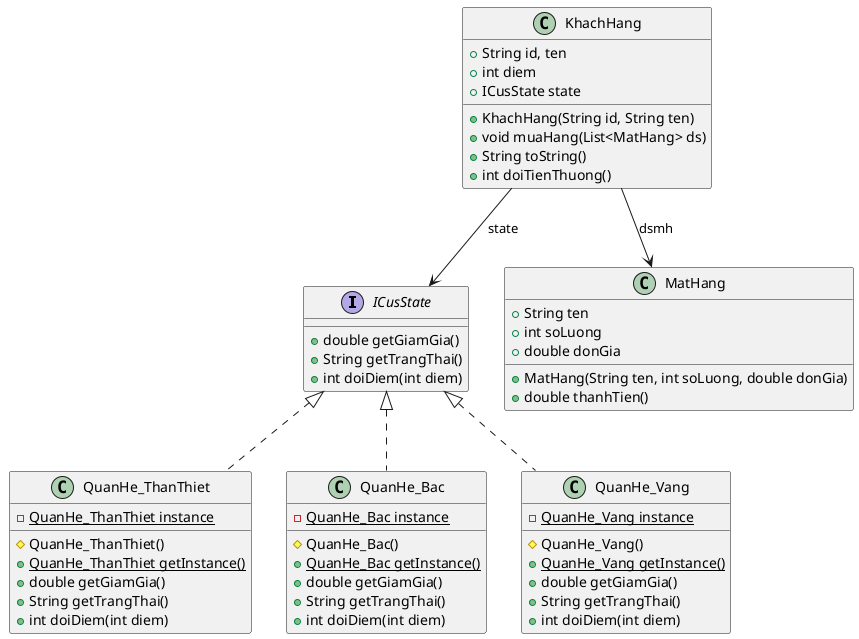 @startuml
'https://plantuml.com/class-diagram
'Ý 2 là sử dụng Singleton để mỗi mối quan hệ là duy nhất

interface ICusState{
    + double getGiamGia()
    + String getTrangThai()
    + int doiDiem(int diem)
}

class QuanHe_ThanThiet implements ICusState{
    - {static} QuanHe_ThanThiet instance
    # QuanHe_ThanThiet()
    + {static} QuanHe_ThanThiet getInstance()
    + double getGiamGia()
    + String getTrangThai()
    + int doiDiem(int diem)
}

class QuanHe_Bac implements ICusState{
    - {static} QuanHe_Bac instance
    # QuanHe_Bac()
    + {static} QuanHe_Bac getInstance()
    + double getGiamGia()
    + String getTrangThai()
    + int doiDiem(int diem)
}

class QuanHe_Vang implements ICusState{
    - {static} QuanHe_Vang instance
    # QuanHe_Vang()
    + {static} QuanHe_Vang getInstance()
    + double getGiamGia()
    + String getTrangThai()
    + int doiDiem(int diem)
}

class MatHang{
    + String ten
    + int soLuong
    + double donGia
    + MatHang(String ten, int soLuong, double donGia)
    + double thanhTien()
}

class KhachHang{
    + String id, ten
    + int diem
    + ICusState state
    + KhachHang(String id, String ten)
    + void muaHang(List<MatHang> ds)
    + String toString()
    + int doiTienThuong()
}

KhachHang --> MatHang: dsmh
KhachHang --> ICusState: state

@enduml